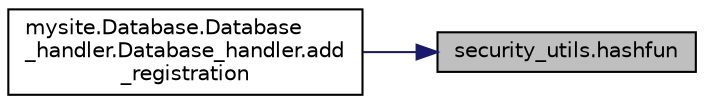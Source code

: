 digraph "security_utils.hashfun"
{
 // LATEX_PDF_SIZE
  edge [fontname="Helvetica",fontsize="10",labelfontname="Helvetica",labelfontsize="10"];
  node [fontname="Helvetica",fontsize="10",shape=record];
  rankdir="RL";
  Node1 [label="security_utils.hashfun",height=0.2,width=0.4,color="black", fillcolor="grey75", style="filled", fontcolor="black",tooltip=" "];
  Node1 -> Node2 [dir="back",color="midnightblue",fontsize="10",style="solid",fontname="Helvetica"];
  Node2 [label="mysite.Database.Database\l_handler.Database_handler.add\l_registration",height=0.2,width=0.4,color="black", fillcolor="white", style="filled",URL="$classmysite_1_1_database_1_1_database__handler_1_1_database__handler.html#ad16678b500f1ffab47892823a2efb20e",tooltip=" "];
}
